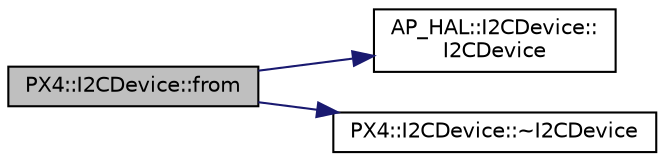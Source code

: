 digraph "PX4::I2CDevice::from"
{
 // INTERACTIVE_SVG=YES
  edge [fontname="Helvetica",fontsize="10",labelfontname="Helvetica",labelfontsize="10"];
  node [fontname="Helvetica",fontsize="10",shape=record];
  rankdir="LR";
  Node1 [label="PX4::I2CDevice::from",height=0.2,width=0.4,color="black", fillcolor="grey75", style="filled", fontcolor="black"];
  Node1 -> Node2 [color="midnightblue",fontsize="10",style="solid",fontname="Helvetica"];
  Node2 [label="AP_HAL::I2CDevice::\lI2CDevice",height=0.2,width=0.4,color="black", fillcolor="white", style="filled",URL="$classAP__HAL_1_1I2CDevice.html#ac84c9ea3fa0179792f138376516104e1"];
  Node1 -> Node3 [color="midnightblue",fontsize="10",style="solid",fontname="Helvetica"];
  Node3 [label="PX4::I2CDevice::~I2CDevice",height=0.2,width=0.4,color="black", fillcolor="white", style="filled",URL="$classPX4_1_1I2CDevice.html#a022daa473d85840483aa48f6abe9489b"];
}
